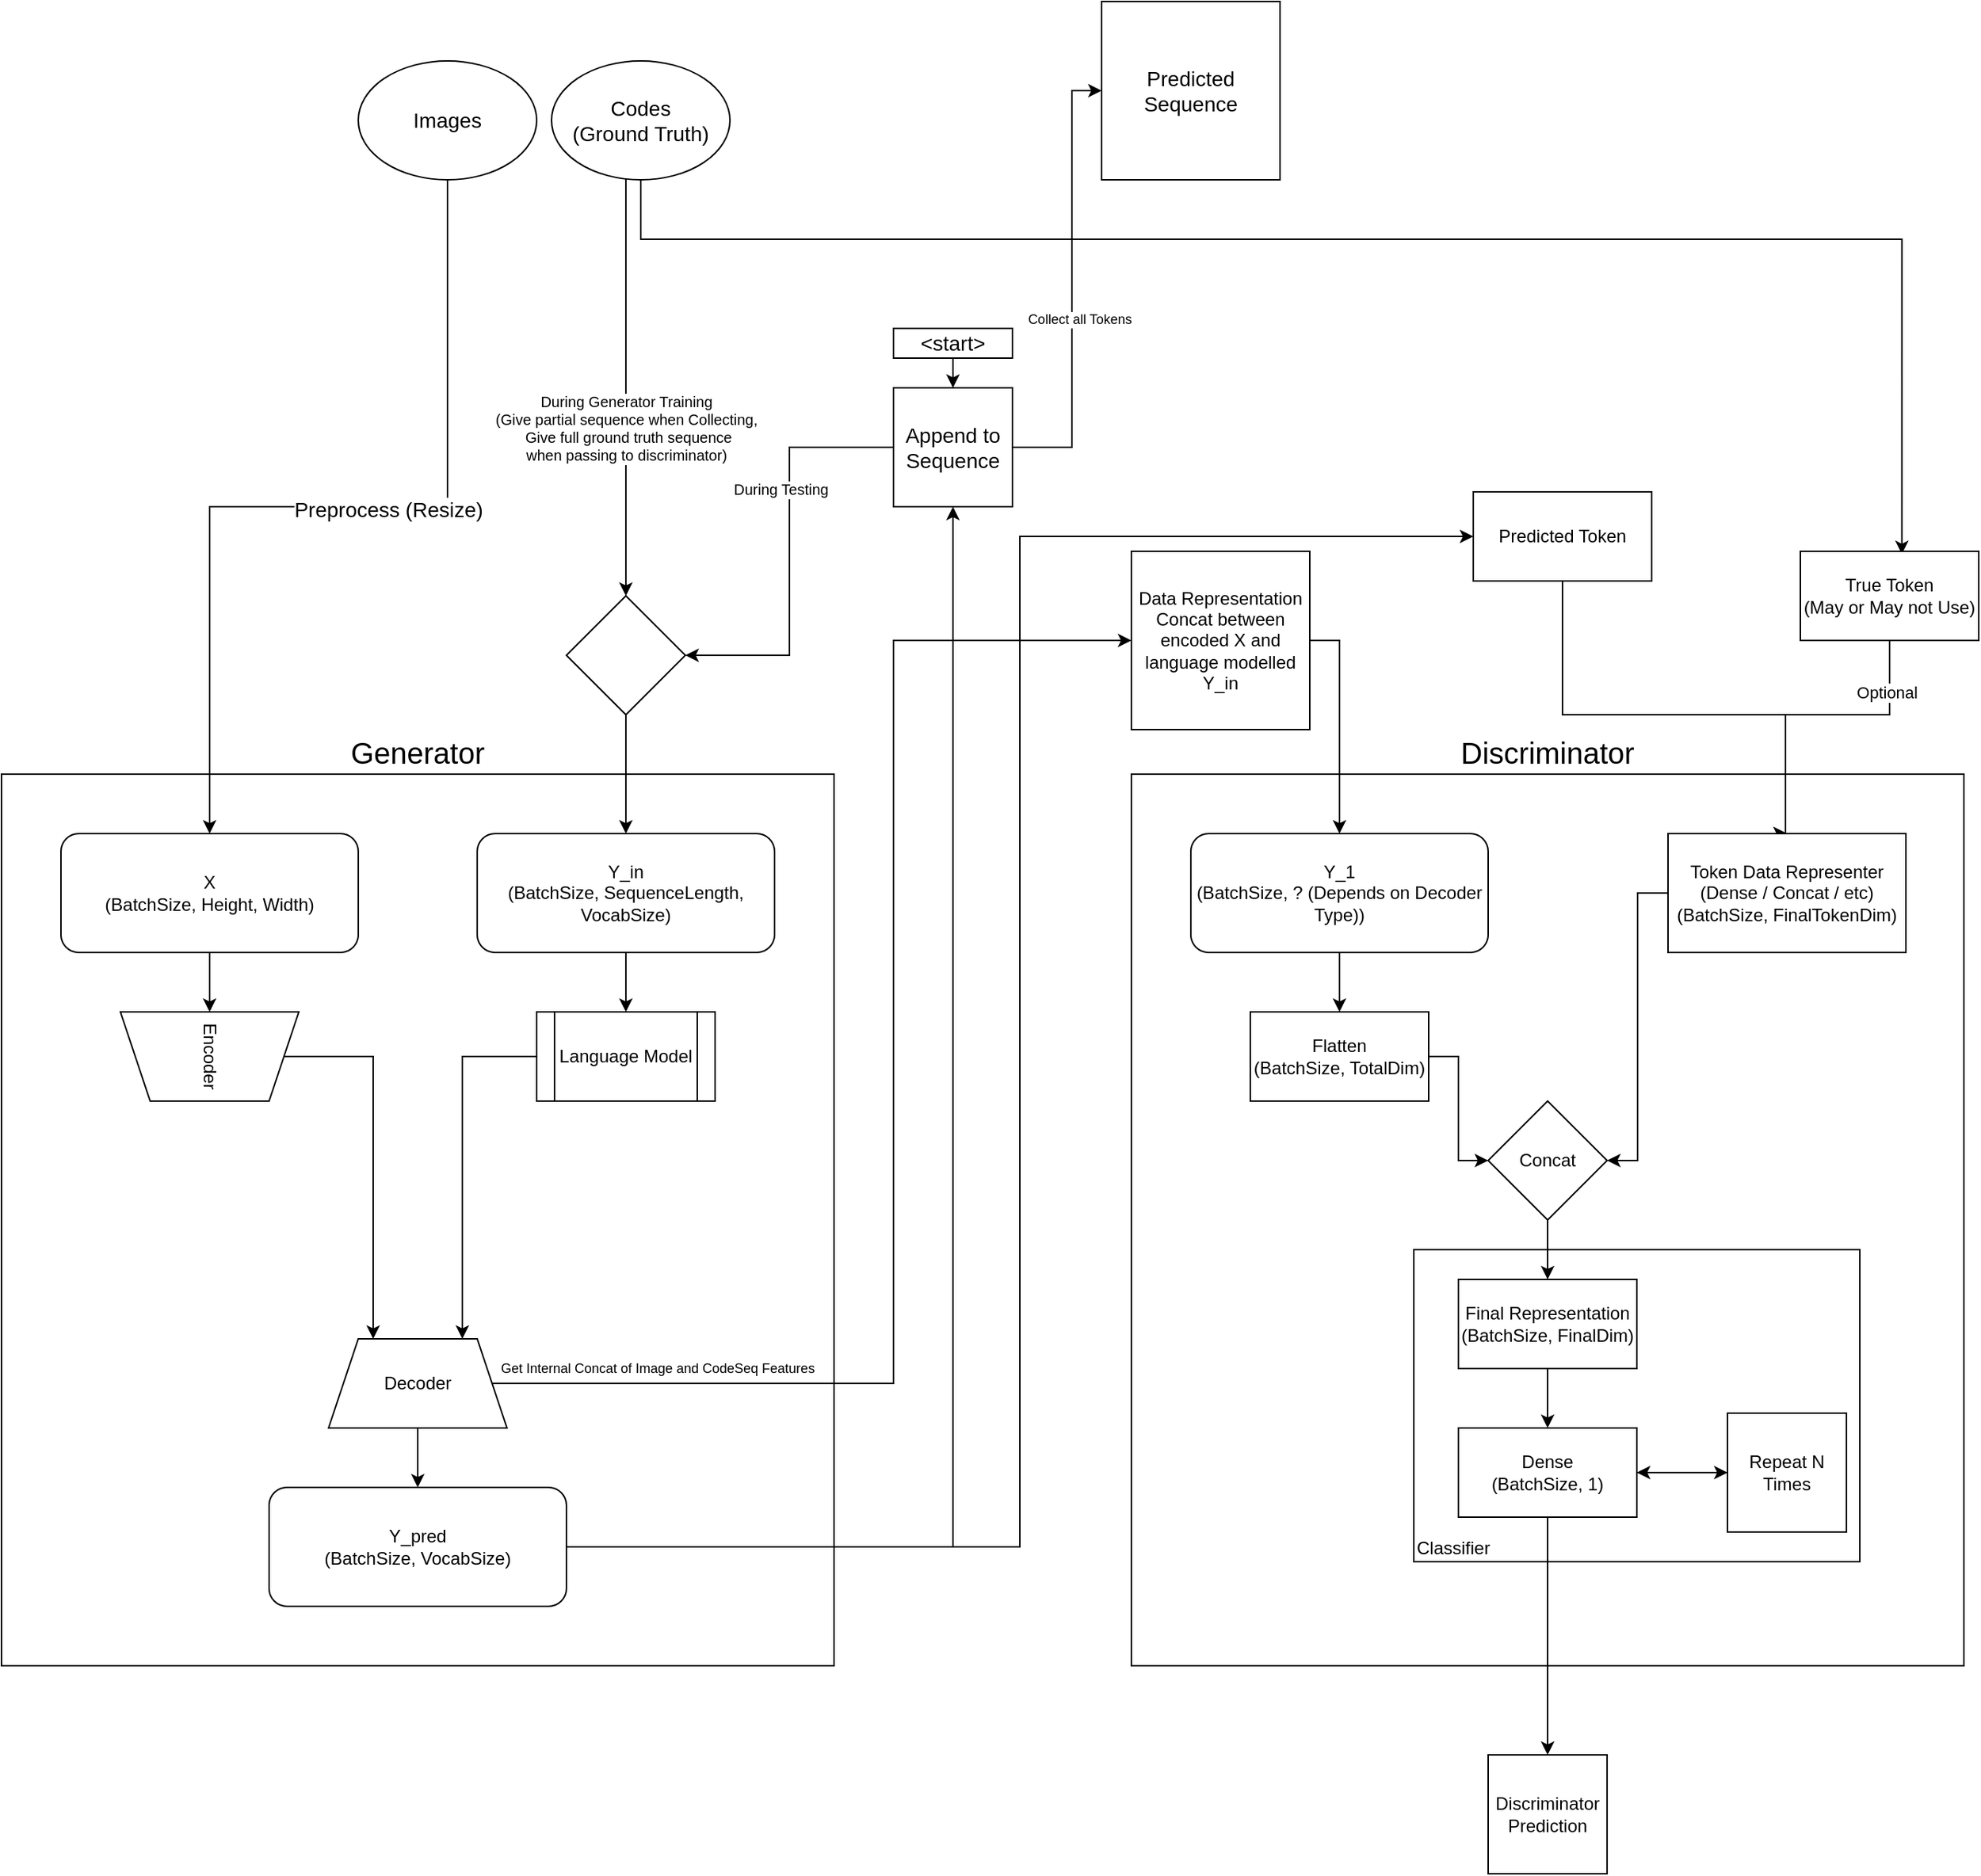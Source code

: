 <mxfile version="20.0.4" type="device"><diagram id="C5RBs43oDa-KdzZeNtuy" name="Page-1"><mxGraphModel dx="4152" dy="3357" grid="1" gridSize="10" guides="1" tooltips="1" connect="1" arrows="1" fold="1" page="1" pageScale="1" pageWidth="827" pageHeight="1169" math="0" shadow="0"><root><mxCell id="WIyWlLk6GJQsqaUBKTNV-0"/><mxCell id="WIyWlLk6GJQsqaUBKTNV-1" parent="WIyWlLk6GJQsqaUBKTNV-0"/><mxCell id="pdoB3FHcc1szslRROGHj-1" value="Discriminator" style="rounded=0;whiteSpace=wrap;html=1;labelPosition=center;verticalLabelPosition=top;align=center;verticalAlign=bottom;fontSize=20;" parent="WIyWlLk6GJQsqaUBKTNV-1" vertex="1"><mxGeometry x="880" y="40" width="560" height="600" as="geometry"/></mxCell><mxCell id="aWYWwPOEyvsnQpXtVuOt-3" value="Classifier" style="rounded=0;whiteSpace=wrap;html=1;align=left;verticalAlign=bottom;" parent="WIyWlLk6GJQsqaUBKTNV-1" vertex="1"><mxGeometry x="1070" y="360" width="300" height="210" as="geometry"/></mxCell><mxCell id="pdoB3FHcc1szslRROGHj-0" value="Generator" style="rounded=0;whiteSpace=wrap;html=1;labelPosition=center;verticalLabelPosition=top;align=center;verticalAlign=bottom;fontSize=20;" parent="WIyWlLk6GJQsqaUBKTNV-1" vertex="1"><mxGeometry x="120" y="40" width="560" height="600" as="geometry"/></mxCell><mxCell id="S0-hNjiVoBEmk_FVK0qm-5" style="edgeStyle=orthogonalEdgeStyle;rounded=0;orthogonalLoop=1;jettySize=auto;html=1;entryX=0.5;entryY=1;entryDx=0;entryDy=0;fontFamily=Helvetica;" parent="WIyWlLk6GJQsqaUBKTNV-1" source="WIyWlLk6GJQsqaUBKTNV-3" target="S0-hNjiVoBEmk_FVK0qm-4" edge="1"><mxGeometry relative="1" as="geometry"/></mxCell><mxCell id="WIyWlLk6GJQsqaUBKTNV-3" value="X&lt;br&gt;(BatchSize, Height, Width)" style="rounded=1;whiteSpace=wrap;html=1;fontSize=12;glass=0;strokeWidth=1;shadow=0;" parent="WIyWlLk6GJQsqaUBKTNV-1" vertex="1"><mxGeometry x="160" y="80" width="200" height="80" as="geometry"/></mxCell><mxCell id="pdoB3FHcc1szslRROGHj-17" style="edgeStyle=orthogonalEdgeStyle;rounded=0;orthogonalLoop=1;jettySize=auto;html=1;entryX=0.5;entryY=1;entryDx=0;entryDy=0;fontSize=10;" parent="WIyWlLk6GJQsqaUBKTNV-1" source="WIyWlLk6GJQsqaUBKTNV-11" target="pdoB3FHcc1szslRROGHj-12" edge="1"><mxGeometry relative="1" as="geometry"/></mxCell><mxCell id="ulrlEgYHBVuYSBu_HdsQ-6" style="edgeStyle=orthogonalEdgeStyle;rounded=0;orthogonalLoop=1;jettySize=auto;html=1;entryX=0;entryY=0.5;entryDx=0;entryDy=0;" parent="WIyWlLk6GJQsqaUBKTNV-1" source="WIyWlLk6GJQsqaUBKTNV-11" target="ulrlEgYHBVuYSBu_HdsQ-4" edge="1"><mxGeometry relative="1" as="geometry"/></mxCell><mxCell id="WIyWlLk6GJQsqaUBKTNV-11" value="Y_pred &lt;br&gt;(BatchSize, VocabSize)" style="rounded=1;whiteSpace=wrap;html=1;fontSize=12;glass=0;strokeWidth=1;shadow=0;" parent="WIyWlLk6GJQsqaUBKTNV-1" vertex="1"><mxGeometry x="300" y="520" width="200" height="80" as="geometry"/></mxCell><mxCell id="caMIWVhTih0Kq34i7qfr-2" style="edgeStyle=orthogonalEdgeStyle;rounded=0;orthogonalLoop=1;jettySize=auto;html=1;entryX=0.25;entryY=0;entryDx=0;entryDy=0;" parent="WIyWlLk6GJQsqaUBKTNV-1" source="S0-hNjiVoBEmk_FVK0qm-4" target="S0-hNjiVoBEmk_FVK0qm-6" edge="1"><mxGeometry relative="1" as="geometry"/></mxCell><mxCell id="S0-hNjiVoBEmk_FVK0qm-4" value="Encoder" style="shape=trapezoid;perimeter=trapezoidPerimeter;whiteSpace=wrap;html=1;fixedSize=1;rotation=-180;textDirection=ltr;labelBackgroundColor=none;fontFamily=Helvetica;horizontal=0;labelPosition=center;verticalLabelPosition=middle;align=center;verticalAlign=middle;" parent="WIyWlLk6GJQsqaUBKTNV-1" vertex="1"><mxGeometry x="200" y="200" width="120" height="60" as="geometry"/></mxCell><mxCell id="S0-hNjiVoBEmk_FVK0qm-16" style="edgeStyle=orthogonalEdgeStyle;rounded=0;orthogonalLoop=1;jettySize=auto;html=1;entryX=0.5;entryY=0;entryDx=0;entryDy=0;fontFamily=Helvetica;" parent="WIyWlLk6GJQsqaUBKTNV-1" source="S0-hNjiVoBEmk_FVK0qm-6" target="WIyWlLk6GJQsqaUBKTNV-11" edge="1"><mxGeometry relative="1" as="geometry"/></mxCell><mxCell id="caMIWVhTih0Kq34i7qfr-3" style="edgeStyle=orthogonalEdgeStyle;rounded=0;orthogonalLoop=1;jettySize=auto;html=1;entryX=0;entryY=0.5;entryDx=0;entryDy=0;" parent="WIyWlLk6GJQsqaUBKTNV-1" source="S0-hNjiVoBEmk_FVK0qm-6" target="pdoB3FHcc1szslRROGHj-22" edge="1"><mxGeometry relative="1" as="geometry"><Array as="points"><mxPoint x="720" y="450"/><mxPoint x="720" y="-50"/></Array></mxGeometry></mxCell><mxCell id="S0-hNjiVoBEmk_FVK0qm-6" value="Decoder" style="shape=trapezoid;perimeter=trapezoidPerimeter;whiteSpace=wrap;html=1;fixedSize=1;labelBackgroundColor=none;fontFamily=Helvetica;" parent="WIyWlLk6GJQsqaUBKTNV-1" vertex="1"><mxGeometry x="340" y="420" width="120" height="60" as="geometry"/></mxCell><mxCell id="caMIWVhTih0Kq34i7qfr-1" style="edgeStyle=orthogonalEdgeStyle;rounded=0;orthogonalLoop=1;jettySize=auto;html=1;entryX=0.75;entryY=0;entryDx=0;entryDy=0;" parent="WIyWlLk6GJQsqaUBKTNV-1" source="S0-hNjiVoBEmk_FVK0qm-11" target="S0-hNjiVoBEmk_FVK0qm-6" edge="1"><mxGeometry relative="1" as="geometry"/></mxCell><mxCell id="S0-hNjiVoBEmk_FVK0qm-11" value="Language Model" style="shape=process;whiteSpace=wrap;html=1;backgroundOutline=1;labelBackgroundColor=none;fontFamily=Helvetica;" parent="WIyWlLk6GJQsqaUBKTNV-1" vertex="1"><mxGeometry x="480" y="200" width="120" height="60" as="geometry"/></mxCell><mxCell id="S0-hNjiVoBEmk_FVK0qm-13" style="edgeStyle=orthogonalEdgeStyle;rounded=0;orthogonalLoop=1;jettySize=auto;html=1;entryX=0.5;entryY=0;entryDx=0;entryDy=0;fontFamily=Helvetica;" parent="WIyWlLk6GJQsqaUBKTNV-1" source="S0-hNjiVoBEmk_FVK0qm-12" target="S0-hNjiVoBEmk_FVK0qm-11" edge="1"><mxGeometry relative="1" as="geometry"/></mxCell><mxCell id="S0-hNjiVoBEmk_FVK0qm-12" value="Y_in&lt;br&gt;(BatchSize, SequenceLength, VocabSize)" style="rounded=1;whiteSpace=wrap;html=1;fontSize=12;glass=0;strokeWidth=1;shadow=0;" parent="WIyWlLk6GJQsqaUBKTNV-1" vertex="1"><mxGeometry x="440" y="80" width="200" height="80" as="geometry"/></mxCell><mxCell id="pdoB3FHcc1szslRROGHj-3" style="edgeStyle=orthogonalEdgeStyle;rounded=0;orthogonalLoop=1;jettySize=auto;html=1;entryX=0.5;entryY=0;entryDx=0;entryDy=0;fontSize=20;" parent="WIyWlLk6GJQsqaUBKTNV-1" source="pdoB3FHcc1szslRROGHj-2" target="WIyWlLk6GJQsqaUBKTNV-3" edge="1"><mxGeometry relative="1" as="geometry"/></mxCell><mxCell id="pdoB3FHcc1szslRROGHj-5" value="Preprocess (Resize)" style="edgeLabel;html=1;align=center;verticalAlign=middle;resizable=0;points=[];fontSize=14;" parent="pdoB3FHcc1szslRROGHj-3" vertex="1" connectable="0"><mxGeometry x="-0.133" y="2" relative="1" as="geometry"><mxPoint as="offset"/></mxGeometry></mxCell><mxCell id="pdoB3FHcc1szslRROGHj-2" value="Images" style="ellipse;whiteSpace=wrap;html=1;fontSize=14;" parent="WIyWlLk6GJQsqaUBKTNV-1" vertex="1"><mxGeometry x="360" y="-440" width="120" height="80" as="geometry"/></mxCell><mxCell id="pdoB3FHcc1szslRROGHj-8" style="edgeStyle=orthogonalEdgeStyle;rounded=0;orthogonalLoop=1;jettySize=auto;html=1;fontSize=14;" parent="WIyWlLk6GJQsqaUBKTNV-1" source="pdoB3FHcc1szslRROGHj-4" target="pdoB3FHcc1szslRROGHj-7" edge="1"><mxGeometry relative="1" as="geometry"><Array as="points"><mxPoint x="540" y="-150"/><mxPoint x="540" y="-150"/></Array></mxGeometry></mxCell><mxCell id="pdoB3FHcc1szslRROGHj-10" value="During Generator Training&lt;br style=&quot;font-size: 10px;&quot;&gt;(Give partial sequence when Collecting,&lt;br style=&quot;font-size: 10px;&quot;&gt;&amp;nbsp;Give full ground truth sequence &lt;br style=&quot;font-size: 10px;&quot;&gt;when passing to discriminator)" style="edgeLabel;html=1;align=center;verticalAlign=middle;resizable=0;points=[];fontSize=10;" parent="pdoB3FHcc1szslRROGHj-8" vertex="1" connectable="0"><mxGeometry x="0.195" relative="1" as="geometry"><mxPoint as="offset"/></mxGeometry></mxCell><mxCell id="ulrlEgYHBVuYSBu_HdsQ-12" style="edgeStyle=orthogonalEdgeStyle;rounded=0;orthogonalLoop=1;jettySize=auto;html=1;entryX=0.569;entryY=0.032;entryDx=0;entryDy=0;entryPerimeter=0;" parent="WIyWlLk6GJQsqaUBKTNV-1" source="pdoB3FHcc1szslRROGHj-4" target="ulrlEgYHBVuYSBu_HdsQ-1" edge="1"><mxGeometry relative="1" as="geometry"><Array as="points"><mxPoint x="550" y="-320"/><mxPoint x="1398" y="-320"/></Array></mxGeometry></mxCell><mxCell id="pdoB3FHcc1szslRROGHj-4" value="Codes&lt;br&gt;(Ground Truth)" style="ellipse;whiteSpace=wrap;html=1;fontSize=14;" parent="WIyWlLk6GJQsqaUBKTNV-1" vertex="1"><mxGeometry x="490" y="-440" width="120" height="80" as="geometry"/></mxCell><mxCell id="pdoB3FHcc1szslRROGHj-9" style="edgeStyle=orthogonalEdgeStyle;rounded=0;orthogonalLoop=1;jettySize=auto;html=1;entryX=0.5;entryY=0;entryDx=0;entryDy=0;fontSize=14;" parent="WIyWlLk6GJQsqaUBKTNV-1" source="pdoB3FHcc1szslRROGHj-7" target="S0-hNjiVoBEmk_FVK0qm-12" edge="1"><mxGeometry relative="1" as="geometry"/></mxCell><mxCell id="pdoB3FHcc1szslRROGHj-7" value="" style="rhombus;whiteSpace=wrap;html=1;fontSize=14;" parent="WIyWlLk6GJQsqaUBKTNV-1" vertex="1"><mxGeometry x="500" y="-80" width="80" height="80" as="geometry"/></mxCell><mxCell id="pdoB3FHcc1szslRROGHj-15" style="edgeStyle=orthogonalEdgeStyle;rounded=0;orthogonalLoop=1;jettySize=auto;html=1;entryX=1;entryY=0.5;entryDx=0;entryDy=0;fontSize=13;" parent="WIyWlLk6GJQsqaUBKTNV-1" source="pdoB3FHcc1szslRROGHj-12" target="pdoB3FHcc1szslRROGHj-7" edge="1"><mxGeometry relative="1" as="geometry"/></mxCell><mxCell id="pdoB3FHcc1szslRROGHj-16" value="During Testing" style="edgeLabel;html=1;align=center;verticalAlign=middle;resizable=0;points=[];fontSize=10;" parent="pdoB3FHcc1szslRROGHj-15" vertex="1" connectable="0"><mxGeometry x="-0.235" y="-1" relative="1" as="geometry"><mxPoint x="-5" y="-9" as="offset"/></mxGeometry></mxCell><mxCell id="pdoB3FHcc1szslRROGHj-19" style="edgeStyle=orthogonalEdgeStyle;rounded=0;orthogonalLoop=1;jettySize=auto;html=1;entryX=0;entryY=0.5;entryDx=0;entryDy=0;fontSize=14;" parent="WIyWlLk6GJQsqaUBKTNV-1" source="pdoB3FHcc1szslRROGHj-12" target="pdoB3FHcc1szslRROGHj-18" edge="1"><mxGeometry relative="1" as="geometry"><Array as="points"><mxPoint x="840" y="-180"/><mxPoint x="840" y="-420"/></Array></mxGeometry></mxCell><mxCell id="pdoB3FHcc1szslRROGHj-20" value="Collect all Tokens" style="edgeLabel;html=1;align=center;verticalAlign=middle;resizable=0;points=[];fontSize=9;" parent="pdoB3FHcc1szslRROGHj-19" vertex="1" connectable="0"><mxGeometry x="-0.226" relative="1" as="geometry"><mxPoint x="5" y="-10" as="offset"/></mxGeometry></mxCell><mxCell id="pdoB3FHcc1szslRROGHj-12" value="Append to Sequence" style="whiteSpace=wrap;html=1;aspect=fixed;fontSize=14;" parent="WIyWlLk6GJQsqaUBKTNV-1" vertex="1"><mxGeometry x="720" y="-220" width="80" height="80" as="geometry"/></mxCell><mxCell id="pdoB3FHcc1szslRROGHj-14" style="edgeStyle=orthogonalEdgeStyle;rounded=0;orthogonalLoop=1;jettySize=auto;html=1;entryX=0.5;entryY=0;entryDx=0;entryDy=0;fontSize=14;" parent="WIyWlLk6GJQsqaUBKTNV-1" source="pdoB3FHcc1szslRROGHj-13" target="pdoB3FHcc1szslRROGHj-12" edge="1"><mxGeometry relative="1" as="geometry"/></mxCell><mxCell id="pdoB3FHcc1szslRROGHj-13" value="&amp;lt;start&amp;gt;" style="rounded=0;whiteSpace=wrap;html=1;fontSize=14;" parent="WIyWlLk6GJQsqaUBKTNV-1" vertex="1"><mxGeometry x="720" y="-260" width="80" height="20" as="geometry"/></mxCell><mxCell id="pdoB3FHcc1szslRROGHj-18" value="Predicted Sequence" style="whiteSpace=wrap;html=1;aspect=fixed;fontSize=14;" parent="WIyWlLk6GJQsqaUBKTNV-1" vertex="1"><mxGeometry x="860" y="-480" width="120" height="120" as="geometry"/></mxCell><mxCell id="pdoB3FHcc1szslRROGHj-32" style="edgeStyle=orthogonalEdgeStyle;rounded=0;orthogonalLoop=1;jettySize=auto;html=1;fontSize=12;entryX=0.5;entryY=0;entryDx=0;entryDy=0;exitX=1;exitY=0.5;exitDx=0;exitDy=0;" parent="WIyWlLk6GJQsqaUBKTNV-1" source="pdoB3FHcc1szslRROGHj-22" target="pdoB3FHcc1szslRROGHj-25" edge="1"><mxGeometry relative="1" as="geometry"><mxPoint x="1020" y="30" as="targetPoint"/></mxGeometry></mxCell><mxCell id="pdoB3FHcc1szslRROGHj-22" value="Data Representation&lt;br style=&quot;font-size: 12px;&quot;&gt;Concat between encoded X and language modelled Y_in" style="whiteSpace=wrap;html=1;aspect=fixed;fontSize=12;" parent="WIyWlLk6GJQsqaUBKTNV-1" vertex="1"><mxGeometry x="880" y="-110" width="120" height="120" as="geometry"/></mxCell><mxCell id="ulrlEgYHBVuYSBu_HdsQ-7" style="edgeStyle=orthogonalEdgeStyle;rounded=0;orthogonalLoop=1;jettySize=auto;html=1;entryX=0.5;entryY=0;entryDx=0;entryDy=0;" parent="WIyWlLk6GJQsqaUBKTNV-1" source="pdoB3FHcc1szslRROGHj-25" target="pdoB3FHcc1szslRROGHj-39" edge="1"><mxGeometry relative="1" as="geometry"/></mxCell><mxCell id="pdoB3FHcc1szslRROGHj-25" value="Y_1&lt;br&gt;(BatchSize, ? (Depends on Decoder Type))" style="rounded=1;whiteSpace=wrap;html=1;fontSize=12;glass=0;strokeWidth=1;shadow=0;" parent="WIyWlLk6GJQsqaUBKTNV-1" vertex="1"><mxGeometry x="920" y="80" width="200" height="80" as="geometry"/></mxCell><mxCell id="ulrlEgYHBVuYSBu_HdsQ-9" style="edgeStyle=orthogonalEdgeStyle;rounded=0;orthogonalLoop=1;jettySize=auto;html=1;entryX=0;entryY=0.5;entryDx=0;entryDy=0;" parent="WIyWlLk6GJQsqaUBKTNV-1" source="pdoB3FHcc1szslRROGHj-39" target="ulrlEgYHBVuYSBu_HdsQ-8" edge="1"><mxGeometry relative="1" as="geometry"/></mxCell><mxCell id="pdoB3FHcc1szslRROGHj-39" value="Flatten&lt;br&gt;(BatchSize, TotalDim)" style="rounded=0;whiteSpace=wrap;html=1;fontSize=12;" parent="WIyWlLk6GJQsqaUBKTNV-1" vertex="1"><mxGeometry x="960" y="200" width="120" height="60" as="geometry"/></mxCell><mxCell id="pdoB3FHcc1szslRROGHj-44" style="edgeStyle=orthogonalEdgeStyle;rounded=0;orthogonalLoop=1;jettySize=auto;html=1;entryX=0.5;entryY=0;entryDx=0;entryDy=0;fontSize=12;" parent="WIyWlLk6GJQsqaUBKTNV-1" source="pdoB3FHcc1szslRROGHj-40" target="pdoB3FHcc1szslRROGHj-43" edge="1"><mxGeometry relative="1" as="geometry"/></mxCell><mxCell id="aWYWwPOEyvsnQpXtVuOt-1" style="edgeStyle=orthogonalEdgeStyle;rounded=0;orthogonalLoop=1;jettySize=auto;html=1;entryX=0;entryY=0.5;entryDx=0;entryDy=0;" parent="WIyWlLk6GJQsqaUBKTNV-1" source="pdoB3FHcc1szslRROGHj-40" target="aWYWwPOEyvsnQpXtVuOt-0" edge="1"><mxGeometry relative="1" as="geometry"/></mxCell><mxCell id="pdoB3FHcc1szslRROGHj-40" value="Dense&lt;br&gt;(BatchSize, 1)" style="rounded=0;whiteSpace=wrap;html=1;fontSize=12;" parent="WIyWlLk6GJQsqaUBKTNV-1" vertex="1"><mxGeometry x="1100" y="480" width="120" height="60" as="geometry"/></mxCell><mxCell id="pdoB3FHcc1szslRROGHj-43" value="Discriminator Prediction" style="whiteSpace=wrap;html=1;aspect=fixed;fontSize=12;" parent="WIyWlLk6GJQsqaUBKTNV-1" vertex="1"><mxGeometry x="1120" y="700" width="80" height="80" as="geometry"/></mxCell><mxCell id="ulrlEgYHBVuYSBu_HdsQ-13" style="edgeStyle=orthogonalEdgeStyle;rounded=0;orthogonalLoop=1;jettySize=auto;html=1;entryX=0.5;entryY=0;entryDx=0;entryDy=0;" parent="WIyWlLk6GJQsqaUBKTNV-1" source="ulrlEgYHBVuYSBu_HdsQ-1" target="ulrlEgYHBVuYSBu_HdsQ-10" edge="1"><mxGeometry relative="1" as="geometry"><Array as="points"><mxPoint x="1390"/><mxPoint x="1320"/><mxPoint x="1320" y="80"/></Array></mxGeometry></mxCell><mxCell id="YsPWxpFFbiT5eN3DfLPz-0" value="Optional" style="edgeLabel;html=1;align=center;verticalAlign=middle;resizable=0;points=[];" vertex="1" connectable="0" parent="ulrlEgYHBVuYSBu_HdsQ-13"><mxGeometry x="-0.651" y="-2" relative="1" as="geometry"><mxPoint as="offset"/></mxGeometry></mxCell><mxCell id="ulrlEgYHBVuYSBu_HdsQ-1" value="True Token&lt;br&gt;(May or May not Use)" style="rounded=0;whiteSpace=wrap;html=1;" parent="WIyWlLk6GJQsqaUBKTNV-1" vertex="1"><mxGeometry x="1330" y="-110" width="120" height="60" as="geometry"/></mxCell><mxCell id="ulrlEgYHBVuYSBu_HdsQ-14" style="edgeStyle=orthogonalEdgeStyle;rounded=0;orthogonalLoop=1;jettySize=auto;html=1;entryX=0.5;entryY=0;entryDx=0;entryDy=0;" parent="WIyWlLk6GJQsqaUBKTNV-1" source="ulrlEgYHBVuYSBu_HdsQ-4" target="ulrlEgYHBVuYSBu_HdsQ-10" edge="1"><mxGeometry relative="1" as="geometry"><Array as="points"><mxPoint x="1170"/><mxPoint x="1320"/><mxPoint x="1320" y="80"/></Array></mxGeometry></mxCell><mxCell id="ulrlEgYHBVuYSBu_HdsQ-4" value="Predicted Token" style="rounded=0;whiteSpace=wrap;html=1;" parent="WIyWlLk6GJQsqaUBKTNV-1" vertex="1"><mxGeometry x="1110" y="-150" width="120" height="60" as="geometry"/></mxCell><mxCell id="ulrlEgYHBVuYSBu_HdsQ-19" style="edgeStyle=orthogonalEdgeStyle;rounded=0;orthogonalLoop=1;jettySize=auto;html=1;entryX=0.5;entryY=0;entryDx=0;entryDy=0;" parent="WIyWlLk6GJQsqaUBKTNV-1" source="ulrlEgYHBVuYSBu_HdsQ-8" target="ulrlEgYHBVuYSBu_HdsQ-17" edge="1"><mxGeometry relative="1" as="geometry"/></mxCell><mxCell id="ulrlEgYHBVuYSBu_HdsQ-8" value="Concat" style="rhombus;whiteSpace=wrap;html=1;" parent="WIyWlLk6GJQsqaUBKTNV-1" vertex="1"><mxGeometry x="1120" y="260" width="80" height="80" as="geometry"/></mxCell><mxCell id="ulrlEgYHBVuYSBu_HdsQ-15" style="edgeStyle=orthogonalEdgeStyle;rounded=0;orthogonalLoop=1;jettySize=auto;html=1;entryX=1;entryY=0.5;entryDx=0;entryDy=0;" parent="WIyWlLk6GJQsqaUBKTNV-1" source="ulrlEgYHBVuYSBu_HdsQ-10" target="ulrlEgYHBVuYSBu_HdsQ-8" edge="1"><mxGeometry relative="1" as="geometry"/></mxCell><mxCell id="ulrlEgYHBVuYSBu_HdsQ-10" value="Token Data Representer&lt;br&gt;(Dense / Concat / etc)&lt;br&gt;(BatchSize, FinalTokenDim)" style="rounded=0;whiteSpace=wrap;html=1;" parent="WIyWlLk6GJQsqaUBKTNV-1" vertex="1"><mxGeometry x="1241" y="80" width="160" height="80" as="geometry"/></mxCell><mxCell id="ulrlEgYHBVuYSBu_HdsQ-20" style="edgeStyle=orthogonalEdgeStyle;rounded=0;orthogonalLoop=1;jettySize=auto;html=1;entryX=0.5;entryY=0;entryDx=0;entryDy=0;" parent="WIyWlLk6GJQsqaUBKTNV-1" source="ulrlEgYHBVuYSBu_HdsQ-17" target="pdoB3FHcc1szslRROGHj-40" edge="1"><mxGeometry relative="1" as="geometry"/></mxCell><mxCell id="ulrlEgYHBVuYSBu_HdsQ-17" value="Final Representation&lt;br&gt;(BatchSize, FinalDim)" style="rounded=0;whiteSpace=wrap;html=1;" parent="WIyWlLk6GJQsqaUBKTNV-1" vertex="1"><mxGeometry x="1100" y="380" width="120" height="60" as="geometry"/></mxCell><mxCell id="caMIWVhTih0Kq34i7qfr-4" value="Get Internal Concat of Image and CodeSeq Features" style="edgeLabel;html=1;align=center;verticalAlign=middle;resizable=0;points=[];fontSize=9;" parent="WIyWlLk6GJQsqaUBKTNV-1" vertex="1" connectable="0"><mxGeometry x="560.333" y="440" as="geometry"/></mxCell><mxCell id="aWYWwPOEyvsnQpXtVuOt-2" style="edgeStyle=orthogonalEdgeStyle;rounded=0;orthogonalLoop=1;jettySize=auto;html=1;entryX=1;entryY=0.5;entryDx=0;entryDy=0;" parent="WIyWlLk6GJQsqaUBKTNV-1" source="aWYWwPOEyvsnQpXtVuOt-0" target="pdoB3FHcc1szslRROGHj-40" edge="1"><mxGeometry relative="1" as="geometry"/></mxCell><mxCell id="aWYWwPOEyvsnQpXtVuOt-0" value="Repeat N Times" style="whiteSpace=wrap;html=1;aspect=fixed;" parent="WIyWlLk6GJQsqaUBKTNV-1" vertex="1"><mxGeometry x="1281" y="470" width="80" height="80" as="geometry"/></mxCell></root></mxGraphModel></diagram></mxfile>